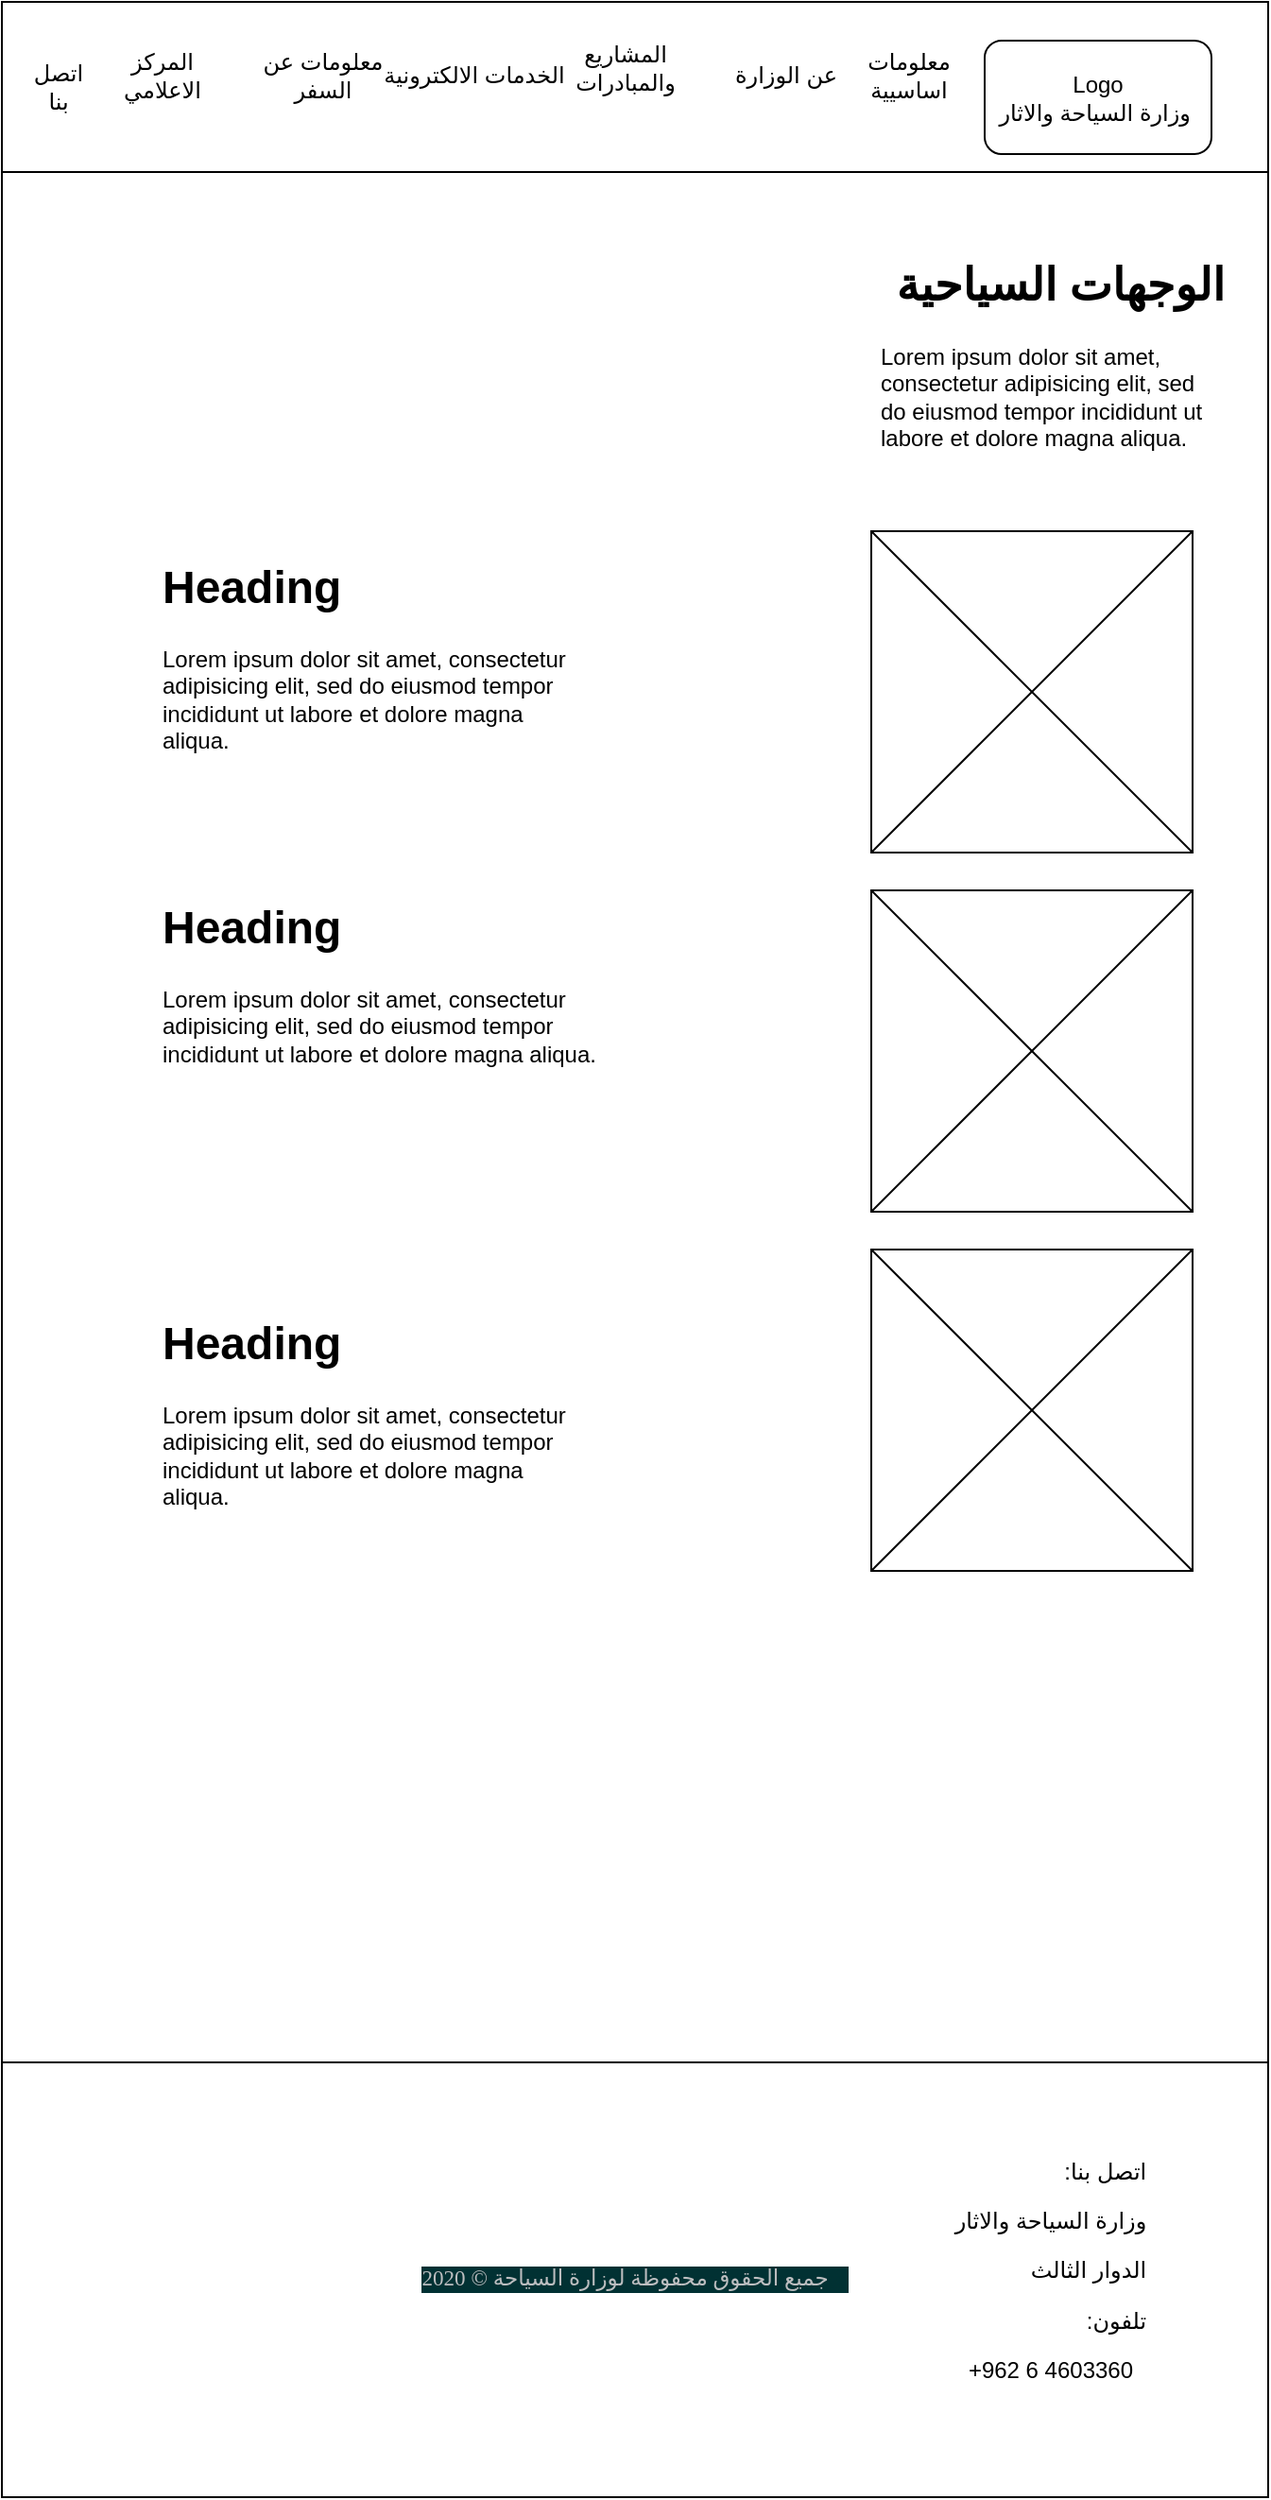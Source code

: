<mxfile version="13.7.6" type="device"><diagram id="fBv1nWXUvkVcu265ow20" name="Page-1"><mxGraphModel dx="1865" dy="1668" grid="1" gridSize="10" guides="1" tooltips="1" connect="1" arrows="1" fold="1" page="1" pageScale="1" pageWidth="827" pageHeight="1169" math="0" shadow="0"><root><mxCell id="0"/><mxCell id="1" parent="0"/><mxCell id="6OOUDnd9iEUsTE0YUD-K-1" value="" style="rounded=0;whiteSpace=wrap;html=1;" parent="1" vertex="1"><mxGeometry x="-290" y="-90" width="670" height="1320" as="geometry"/></mxCell><mxCell id="6OOUDnd9iEUsTE0YUD-K-2" value="&lt;div class=&quot;sct-copyright&quot; style=&quot;box-sizing: border-box ; color: rgb(189 , 190 , 192) ; float: right ; padding-left: 0px ; padding-right: 0.9em ; font-family: &amp;#34;newfont&amp;#34; ; font-size: 11.52px ; text-align: left ; background-color: rgb(1 , 49 , 51)&quot;&gt;جميع الحقوق محفوظة لوزارة السياحة ©&amp;nbsp;2020&lt;/div&gt;&lt;div&gt;&lt;br&gt;&lt;/div&gt;" style="rounded=0;whiteSpace=wrap;html=1;" parent="1" vertex="1"><mxGeometry x="-290" y="1000" width="670" height="230" as="geometry"/></mxCell><mxCell id="6OOUDnd9iEUsTE0YUD-K-3" value="&lt;p class=&quot;MsoNormal&quot; align=&quot;right&quot; style=&quot;text-align: right&quot;&gt;&lt;span lang=&quot;AR-SA&quot; dir=&quot;RTL&quot; style=&quot;font-family: &amp;#34;arial&amp;#34; , sans-serif&quot;&gt;&lt;span style=&quot;background-color: rgb(255 , 255 , 255)&quot;&gt;اتصل بنا:&lt;/span&gt;&lt;span style=&quot;background-color: yellow&quot;&gt;&lt;/span&gt;&lt;/span&gt;&lt;/p&gt;&lt;p class=&quot;MsoNormal&quot; align=&quot;right&quot; style=&quot;text-align: right&quot;&gt;&lt;span lang=&quot;AR-SA&quot; dir=&quot;RTL&quot; style=&quot;font-family: &amp;#34;arial&amp;#34; , sans-serif&quot;&gt;&lt;span style=&quot;background-color: rgb(255 , 255 , 255)&quot;&gt;وزارة السياحة والاثار&lt;/span&gt;&lt;/span&gt;&lt;/p&gt;&lt;p class=&quot;MsoNormal&quot; align=&quot;right&quot; style=&quot;text-align: right&quot;&gt;&lt;span lang=&quot;AR-SA&quot; dir=&quot;RTL&quot; style=&quot;font-family: &amp;#34;arial&amp;#34; , sans-serif&quot;&gt;&lt;span style=&quot;background-color: rgb(255 , 255 , 255)&quot;&gt;الدوار الثالث&amp;nbsp;&lt;/span&gt;&lt;/span&gt;&lt;/p&gt;&lt;p class=&quot;MsoNormal&quot; align=&quot;right&quot; style=&quot;text-align: right&quot;&gt;&lt;span lang=&quot;AR-SA&quot; dir=&quot;RTL&quot; style=&quot;font-family: &amp;#34;arial&amp;#34; , sans-serif&quot;&gt;&lt;span style=&quot;background-color: rgb(255 , 255 , 255)&quot;&gt;تلفون:&lt;/span&gt;&lt;/span&gt;&lt;/p&gt;&lt;span style=&quot;line-height: 107% ; font-family: &amp;#34;arial&amp;#34; , sans-serif&quot;&gt;&lt;font style=&quot;font-size: 12px&quot;&gt;+962 6 4603360&lt;/font&gt;&lt;/span&gt;" style="text;html=1;strokeColor=none;fillColor=none;align=center;verticalAlign=middle;whiteSpace=wrap;rounded=0;" parent="1" vertex="1"><mxGeometry x="185" y="1039" width="160" height="130" as="geometry"/></mxCell><mxCell id="6OOUDnd9iEUsTE0YUD-K-9" value="&lt;h1 style=&quot;text-align: right&quot;&gt;الوجهات السياحية&lt;/h1&gt;&lt;p&gt;Lorem ipsum dolor sit amet, consectetur adipisicing elit, sed do eiusmod tempor incididunt ut labore et dolore magna aliqua.&lt;/p&gt;" style="text;html=1;strokeColor=none;fillColor=none;spacing=5;spacingTop=-20;whiteSpace=wrap;overflow=hidden;rounded=0;" parent="1" vertex="1"><mxGeometry x="170" y="40" width="190" height="120" as="geometry"/></mxCell><mxCell id="6OOUDnd9iEUsTE0YUD-K-10" value="" style="rounded=0;whiteSpace=wrap;html=1;" parent="1" vertex="1"><mxGeometry x="170" y="190" width="170" height="170" as="geometry"/></mxCell><mxCell id="6OOUDnd9iEUsTE0YUD-K-25" value="" style="rounded=0;whiteSpace=wrap;html=1;" parent="1" vertex="1"><mxGeometry x="170" y="380" width="170" height="170" as="geometry"/></mxCell><mxCell id="6OOUDnd9iEUsTE0YUD-K-29" value="" style="rounded=0;whiteSpace=wrap;html=1;" parent="1" vertex="1"><mxGeometry x="170" y="570" width="170" height="170" as="geometry"/></mxCell><mxCell id="6OOUDnd9iEUsTE0YUD-K-35" value="" style="endArrow=none;html=1;exitX=0;exitY=1;exitDx=0;exitDy=0;entryX=1;entryY=0;entryDx=0;entryDy=0;" parent="1" source="6OOUDnd9iEUsTE0YUD-K-10" target="6OOUDnd9iEUsTE0YUD-K-10" edge="1"><mxGeometry width="50" height="50" relative="1" as="geometry"><mxPoint x="230" y="310" as="sourcePoint"/><mxPoint x="280" y="260" as="targetPoint"/></mxGeometry></mxCell><mxCell id="6OOUDnd9iEUsTE0YUD-K-43" value="" style="endArrow=none;html=1;exitX=0;exitY=1;exitDx=0;exitDy=0;entryX=1;entryY=0;entryDx=0;entryDy=0;" parent="1" edge="1"><mxGeometry width="50" height="50" relative="1" as="geometry"><mxPoint x="170" y="740" as="sourcePoint"/><mxPoint x="340" y="570" as="targetPoint"/></mxGeometry></mxCell><mxCell id="6OOUDnd9iEUsTE0YUD-K-47" value="" style="endArrow=none;html=1;exitX=0;exitY=1;exitDx=0;exitDy=0;entryX=1;entryY=0;entryDx=0;entryDy=0;" parent="1" edge="1"><mxGeometry width="50" height="50" relative="1" as="geometry"><mxPoint x="170" y="550" as="sourcePoint"/><mxPoint x="340" y="380" as="targetPoint"/></mxGeometry></mxCell><mxCell id="6OOUDnd9iEUsTE0YUD-K-51" value="" style="endArrow=none;html=1;exitX=1;exitY=1;exitDx=0;exitDy=0;entryX=0;entryY=0;entryDx=0;entryDy=0;" parent="1" edge="1"><mxGeometry width="50" height="50" relative="1" as="geometry"><mxPoint x="340" y="550" as="sourcePoint"/><mxPoint x="170" y="380" as="targetPoint"/></mxGeometry></mxCell><mxCell id="6OOUDnd9iEUsTE0YUD-K-53" value="" style="endArrow=none;html=1;exitX=1;exitY=1;exitDx=0;exitDy=0;entryX=0;entryY=0;entryDx=0;entryDy=0;" parent="1" edge="1"><mxGeometry width="50" height="50" relative="1" as="geometry"><mxPoint x="340" y="360" as="sourcePoint"/><mxPoint x="170" y="190" as="targetPoint"/></mxGeometry></mxCell><mxCell id="6OOUDnd9iEUsTE0YUD-K-59" value="" style="endArrow=none;html=1;exitX=1;exitY=1;exitDx=0;exitDy=0;entryX=0;entryY=0;entryDx=0;entryDy=0;" parent="1" edge="1"><mxGeometry width="50" height="50" relative="1" as="geometry"><mxPoint x="340" y="740" as="sourcePoint"/><mxPoint x="170" y="570" as="targetPoint"/></mxGeometry></mxCell><mxCell id="HT5IJMQ8yuC3HlYJjcPT-3" value="&lt;h1&gt;Heading&lt;/h1&gt;&lt;p&gt;Lorem ipsum dolor sit amet, consectetur adipisicing elit, sed do eiusmod tempor incididunt ut labore et dolore magna aliqua.&lt;/p&gt;" style="text;html=1;strokeColor=none;fillColor=none;spacing=5;spacingTop=-20;whiteSpace=wrap;overflow=hidden;rounded=0;" vertex="1" parent="1"><mxGeometry x="-210" y="200" width="226" height="140" as="geometry"/></mxCell><mxCell id="HT5IJMQ8yuC3HlYJjcPT-4" value="&lt;h1&gt;Heading&lt;/h1&gt;&lt;p&gt;Lorem ipsum dolor sit amet, consectetur adipisicing elit, sed do eiusmod tempor incididunt ut labore et dolore magna aliqua.&lt;/p&gt;" style="text;html=1;strokeColor=none;fillColor=none;spacing=5;spacingTop=-20;whiteSpace=wrap;overflow=hidden;rounded=0;" vertex="1" parent="1"><mxGeometry x="-210" y="380" width="240" height="140" as="geometry"/></mxCell><mxCell id="HT5IJMQ8yuC3HlYJjcPT-6" value="&lt;h1&gt;Heading&lt;/h1&gt;&lt;p&gt;Lorem ipsum dolor sit amet, consectetur adipisicing elit, sed do eiusmod tempor incididunt ut labore et dolore magna aliqua.&lt;/p&gt;" style="text;html=1;strokeColor=none;fillColor=none;spacing=5;spacingTop=-20;whiteSpace=wrap;overflow=hidden;rounded=0;" vertex="1" parent="1"><mxGeometry x="-210" y="600" width="226" height="140" as="geometry"/></mxCell><mxCell id="HT5IJMQ8yuC3HlYJjcPT-8" value="" style="rounded=0;whiteSpace=wrap;html=1;" vertex="1" parent="1"><mxGeometry x="-290" y="-90" width="670" height="90" as="geometry"/></mxCell><mxCell id="HT5IJMQ8yuC3HlYJjcPT-9" value="Logo&lt;br&gt;وزارة السياحة والاثار&amp;nbsp;" style="rounded=1;whiteSpace=wrap;html=1;" vertex="1" parent="1"><mxGeometry x="230" y="-69.5" width="120" height="60" as="geometry"/></mxCell><mxCell id="HT5IJMQ8yuC3HlYJjcPT-10" value="معلومات اساسيية" style="text;html=1;strokeColor=none;fillColor=none;align=center;verticalAlign=middle;whiteSpace=wrap;rounded=0;" vertex="1" parent="1"><mxGeometry x="160" y="-61" width="60" height="20" as="geometry"/></mxCell><mxCell id="HT5IJMQ8yuC3HlYJjcPT-11" value="عن الوزارة" style="text;html=1;strokeColor=none;fillColor=none;align=center;verticalAlign=middle;whiteSpace=wrap;rounded=0;" vertex="1" parent="1"><mxGeometry x="90" y="-61" width="70" height="20" as="geometry"/></mxCell><mxCell id="HT5IJMQ8yuC3HlYJjcPT-12" value="المشاريع والمبادرات" style="text;html=1;strokeColor=none;fillColor=none;align=center;verticalAlign=middle;whiteSpace=wrap;rounded=0;" vertex="1" parent="1"><mxGeometry x="-10" y="-61" width="100" height="11" as="geometry"/></mxCell><mxCell id="HT5IJMQ8yuC3HlYJjcPT-13" value="الخدمات الالكترونية" style="text;html=1;strokeColor=none;fillColor=none;align=center;verticalAlign=middle;whiteSpace=wrap;rounded=0;" vertex="1" parent="1"><mxGeometry x="-100" y="-61" width="120" height="20" as="geometry"/></mxCell><mxCell id="HT5IJMQ8yuC3HlYJjcPT-14" value="معلومات عن السفر" style="text;html=1;strokeColor=none;fillColor=none;align=center;verticalAlign=middle;whiteSpace=wrap;rounded=0;" vertex="1" parent="1"><mxGeometry x="-160" y="-61" width="80" height="20" as="geometry"/></mxCell><mxCell id="HT5IJMQ8yuC3HlYJjcPT-15" value="المركز الاعلامي" style="text;html=1;strokeColor=none;fillColor=none;align=center;verticalAlign=middle;whiteSpace=wrap;rounded=0;" vertex="1" parent="1"><mxGeometry x="-240" y="-61" width="70" height="20" as="geometry"/></mxCell><mxCell id="HT5IJMQ8yuC3HlYJjcPT-16" value="اتصل بنا" style="text;html=1;strokeColor=none;fillColor=none;align=center;verticalAlign=middle;whiteSpace=wrap;rounded=0;" vertex="1" parent="1"><mxGeometry x="-280" y="-55" width="40" height="20" as="geometry"/></mxCell></root></mxGraphModel></diagram></mxfile>